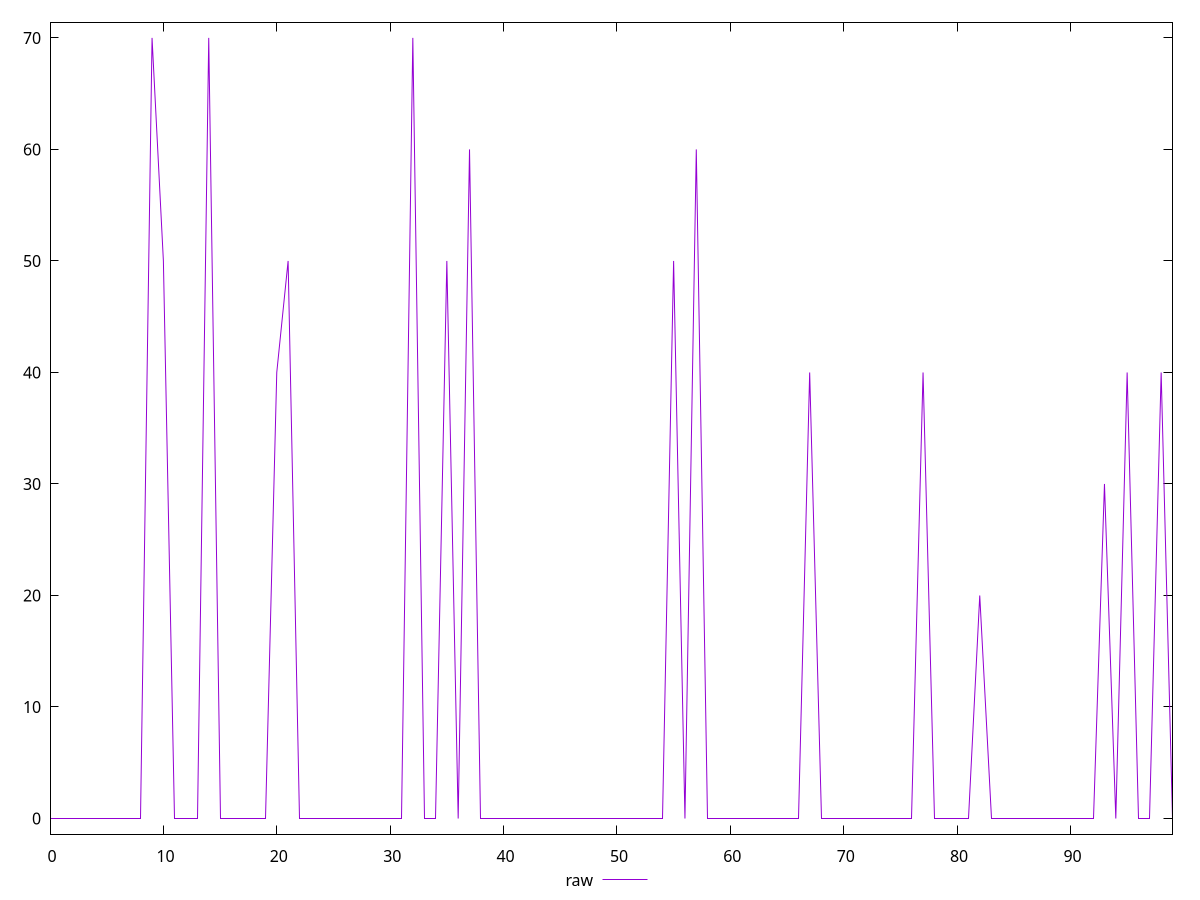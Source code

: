 reset

$raw <<EOF
0 0
1 0
2 0
3 0
4 0
5 0
6 0
7 0
8 0
9 70
10 50
11 0
12 0
13 0
14 70
15 0
16 0
17 0
18 0
19 0
20 40
21 50
22 0
23 0
24 0
25 0
26 0
27 0
28 0
29 0
30 0
31 0
32 70
33 0
34 0
35 50
36 0
37 60
38 0
39 0
40 0
41 0
42 0
43 0
44 0
45 0
46 0
47 0
48 0
49 0
50 0
51 0
52 0
53 0
54 0
55 50
56 0
57 60
58 0
59 0
60 0
61 0
62 0
63 0
64 0
65 0
66 0
67 40
68 0
69 0
70 0
71 0
72 0
73 0
74 0
75 0
76 0
77 40
78 0
79 0
80 0
81 0
82 20
83 0
84 0
85 0
86 0
87 0
88 0
89 0
90 0
91 0
92 0
93 30
94 0
95 40
96 0
97 0
98 40
99 0
EOF

set key outside below
set xrange [0:99]
set yrange [-1.4000000000000001:71.4]
set trange [-1.4000000000000001:71.4]
set terminal svg size 640, 500 enhanced background rgb 'white'
set output "reports/report_00031_2021-02-24T23-18-18.084Z/uses-http2/samples/astro/raw/values.svg"

plot $raw title "raw" with line

reset
